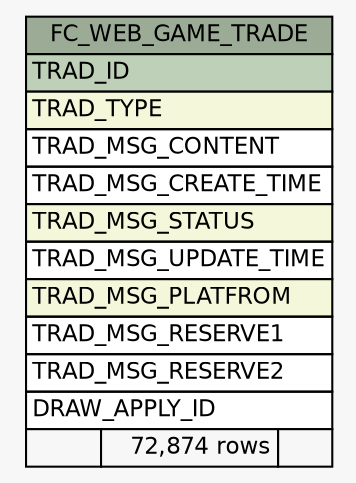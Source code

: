 // dot 2.26.0 on Linux 2.6.32-504.8.1.el6.x86_64
// SchemaSpy rev 590
digraph "FC_WEB_GAME_TRADE" {
  graph [
    rankdir="RL"
    bgcolor="#f7f7f7"
    nodesep="0.18"
    ranksep="0.46"
    fontname="Helvetica"
    fontsize="11"
  ];
  node [
    fontname="Helvetica"
    fontsize="11"
    shape="plaintext"
  ];
  edge [
    arrowsize="0.8"
  ];
  "FC_WEB_GAME_TRADE" [
    label=<
    <TABLE BORDER="0" CELLBORDER="1" CELLSPACING="0" BGCOLOR="#ffffff">
      <TR><TD COLSPAN="3" BGCOLOR="#9bab96" ALIGN="CENTER">FC_WEB_GAME_TRADE</TD></TR>
      <TR><TD PORT="TRAD_ID" COLSPAN="3" BGCOLOR="#bed1b8" ALIGN="LEFT">TRAD_ID</TD></TR>
      <TR><TD PORT="TRAD_TYPE" COLSPAN="3" BGCOLOR="#f4f7da" ALIGN="LEFT">TRAD_TYPE</TD></TR>
      <TR><TD PORT="TRAD_MSG_CONTENT" COLSPAN="3" ALIGN="LEFT">TRAD_MSG_CONTENT</TD></TR>
      <TR><TD PORT="TRAD_MSG_CREATE_TIME" COLSPAN="3" ALIGN="LEFT">TRAD_MSG_CREATE_TIME</TD></TR>
      <TR><TD PORT="TRAD_MSG_STATUS" COLSPAN="3" BGCOLOR="#f4f7da" ALIGN="LEFT">TRAD_MSG_STATUS</TD></TR>
      <TR><TD PORT="TRAD_MSG_UPDATE_TIME" COLSPAN="3" ALIGN="LEFT">TRAD_MSG_UPDATE_TIME</TD></TR>
      <TR><TD PORT="TRAD_MSG_PLATFROM" COLSPAN="3" BGCOLOR="#f4f7da" ALIGN="LEFT">TRAD_MSG_PLATFROM</TD></TR>
      <TR><TD PORT="TRAD_MSG_RESERVE1" COLSPAN="3" ALIGN="LEFT">TRAD_MSG_RESERVE1</TD></TR>
      <TR><TD PORT="TRAD_MSG_RESERVE2" COLSPAN="3" ALIGN="LEFT">TRAD_MSG_RESERVE2</TD></TR>
      <TR><TD PORT="DRAW_APPLY_ID" COLSPAN="3" ALIGN="LEFT">DRAW_APPLY_ID</TD></TR>
      <TR><TD ALIGN="LEFT" BGCOLOR="#f7f7f7">  </TD><TD ALIGN="RIGHT" BGCOLOR="#f7f7f7">72,874 rows</TD><TD ALIGN="RIGHT" BGCOLOR="#f7f7f7">  </TD></TR>
    </TABLE>>
    URL="tables/FC_WEB_GAME_TRADE.html"
    tooltip="FC_WEB_GAME_TRADE"
  ];
}
